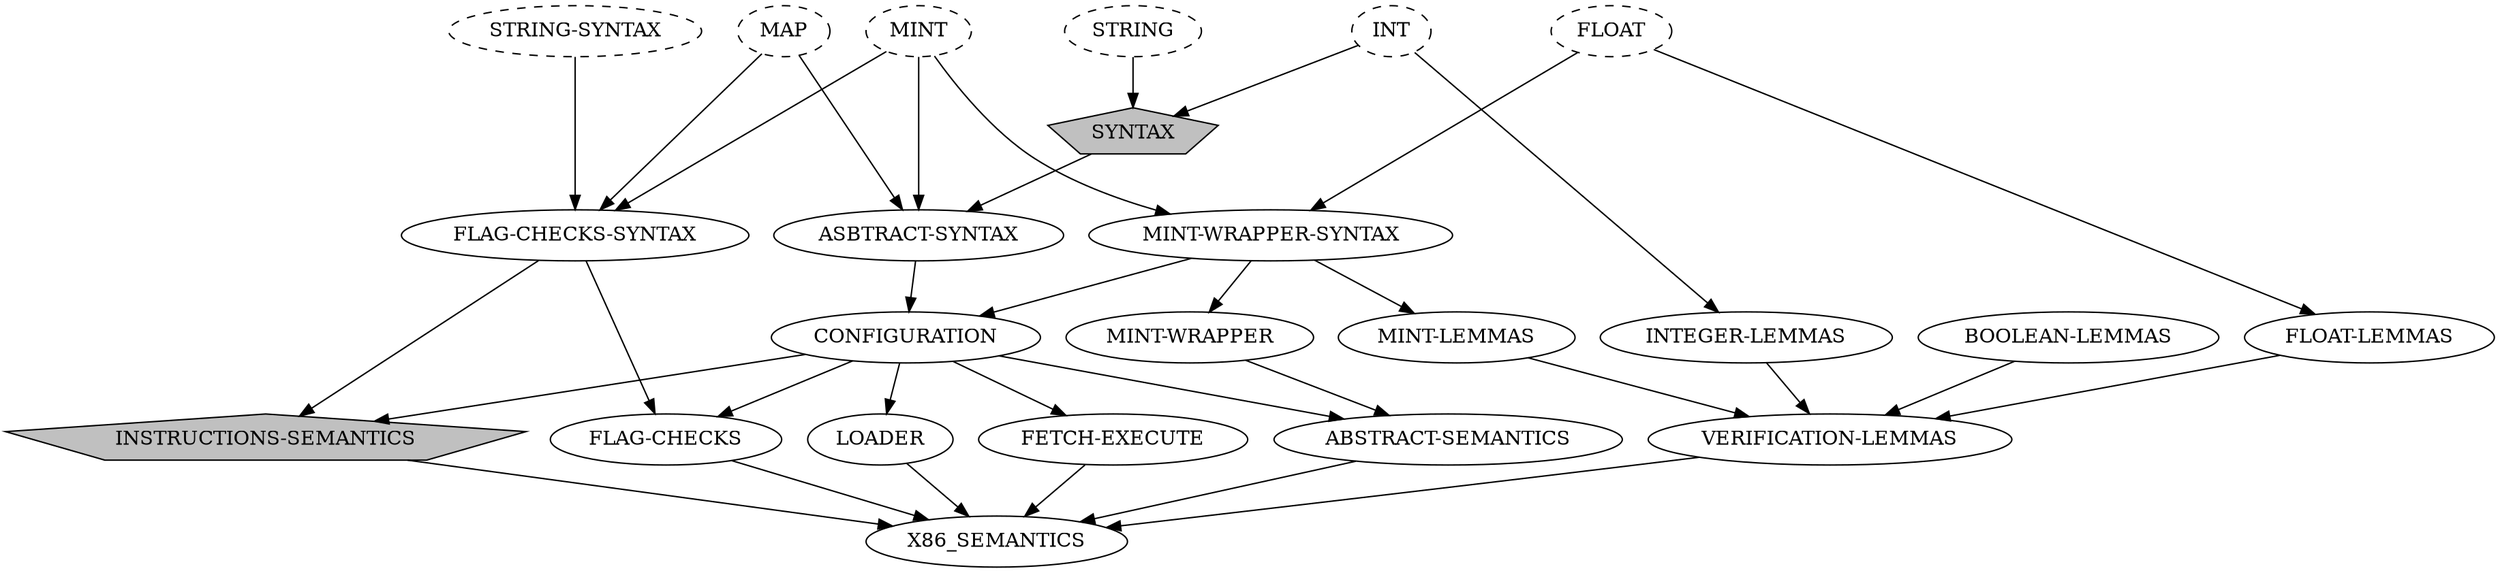 digraph graphname {
    
      
  "INSTRUCTIONS-SEMANTICS" [fillcolor = grey, style=filled, sides=5; shape=polygon]
  SYNTAX [fillcolor = grey, style=filled, sides=5; shape=polygon]

  MAP [style="dashed"]
  MINT [style="dashed"]
  FLOAT [style="dashed"]
  INT [style="dashed"]
  STRING [style="dashed"]
  "STRING-SYNTAX" [style="dashed"]

  {rank = same; MAP; FLOAT; MINT; INT; STRING; "STRING-SYNTAX"}
  {rank = same; LOADER; "FETCH-EXECUTE"; "ABSTRACT-SEMANTICS"; "FLAG-CHECKS"; "VERIFICATION-LEMMAS"; }
  {rank = same; "MINT-LEMMAS"; "INTEGER-LEMMAS"; "BOOLEAN-LEMMAS"; "FLOAT-LEMMAS"}
  {rank = same; "ASBTRACT-SYNTAX"; "MINT-WRAPPER-SYNTAX"; "FLAG-CHECKS-SYNTAX"; }

  // =============================================================================

  INT -> SYNTAX
  STRING -> SYNTAX

  SYNTAX ->  "ASBTRACT-SYNTAX";

  MAP -> "ASBTRACT-SYNTAX";
  MINT -> "ASBTRACT-SYNTAX";


  "MINT-WRAPPER-SYNTAX" -> CONFIGURATION
  "ASBTRACT-SYNTAX" ->   CONFIGURATION


  CONFIGURATION -> "ABSTRACT-SEMANTICS"
  "MINT-WRAPPER" -> "ABSTRACT-SEMANTICS"

  MINT -> "MINT-WRAPPER-SYNTAX"
  FLOAT -> "MINT-WRAPPER-SYNTAX"
  
  "MINT-WRAPPER-SYNTAX" -> "MINT-WRAPPER"



  CONFIGURATION -> LOADER
  CONFIGURATION -> "FETCH-EXECUTE"

  INT -> "INTEGER-LEMMAS" ->  "VERIFICATION-LEMMAS"
  "BOOLEAN-LEMMAS" -> "VERIFICATION-LEMMAS"
  "MINT-LEMMAS" -> "VERIFICATION-LEMMAS"
  "FLOAT-LEMMAS" -> "VERIFICATION-LEMMAS"
  
  FLOAT -> "FLOAT-LEMMAS"
  "MINT-WRAPPER-SYNTAX" -> "MINT-LEMMAS"

  MINT -> "FLAG-CHECKS-SYNTAX"
  MAP -> "FLAG-CHECKS-SYNTAX"
  "STRING-SYNTAX" -> "FLAG-CHECKS-SYNTAX"

  "FLAG-CHECKS-SYNTAX"  -> "FLAG-CHECKS"
  CONFIGURATION  -> "FLAG-CHECKS"


  CONFIGURATION -> "INSTRUCTIONS-SEMANTICS"
  "FLAG-CHECKS-SYNTAX" -> "INSTRUCTIONS-SEMANTICS"

  LOADER ->  X86_SEMANTICS
  "FETCH-EXECUTE" ->  X86_SEMANTICS
  "ABSTRACT-SEMANTICS" ->  X86_SEMANTICS
  "FLAG-CHECKS" ->  X86_SEMANTICS
  "VERIFICATION-LEMMAS" ->  X86_SEMANTICS
  "INSTRUCTIONS-SEMANTICS" ->  X86_SEMANTICS
  

 }
